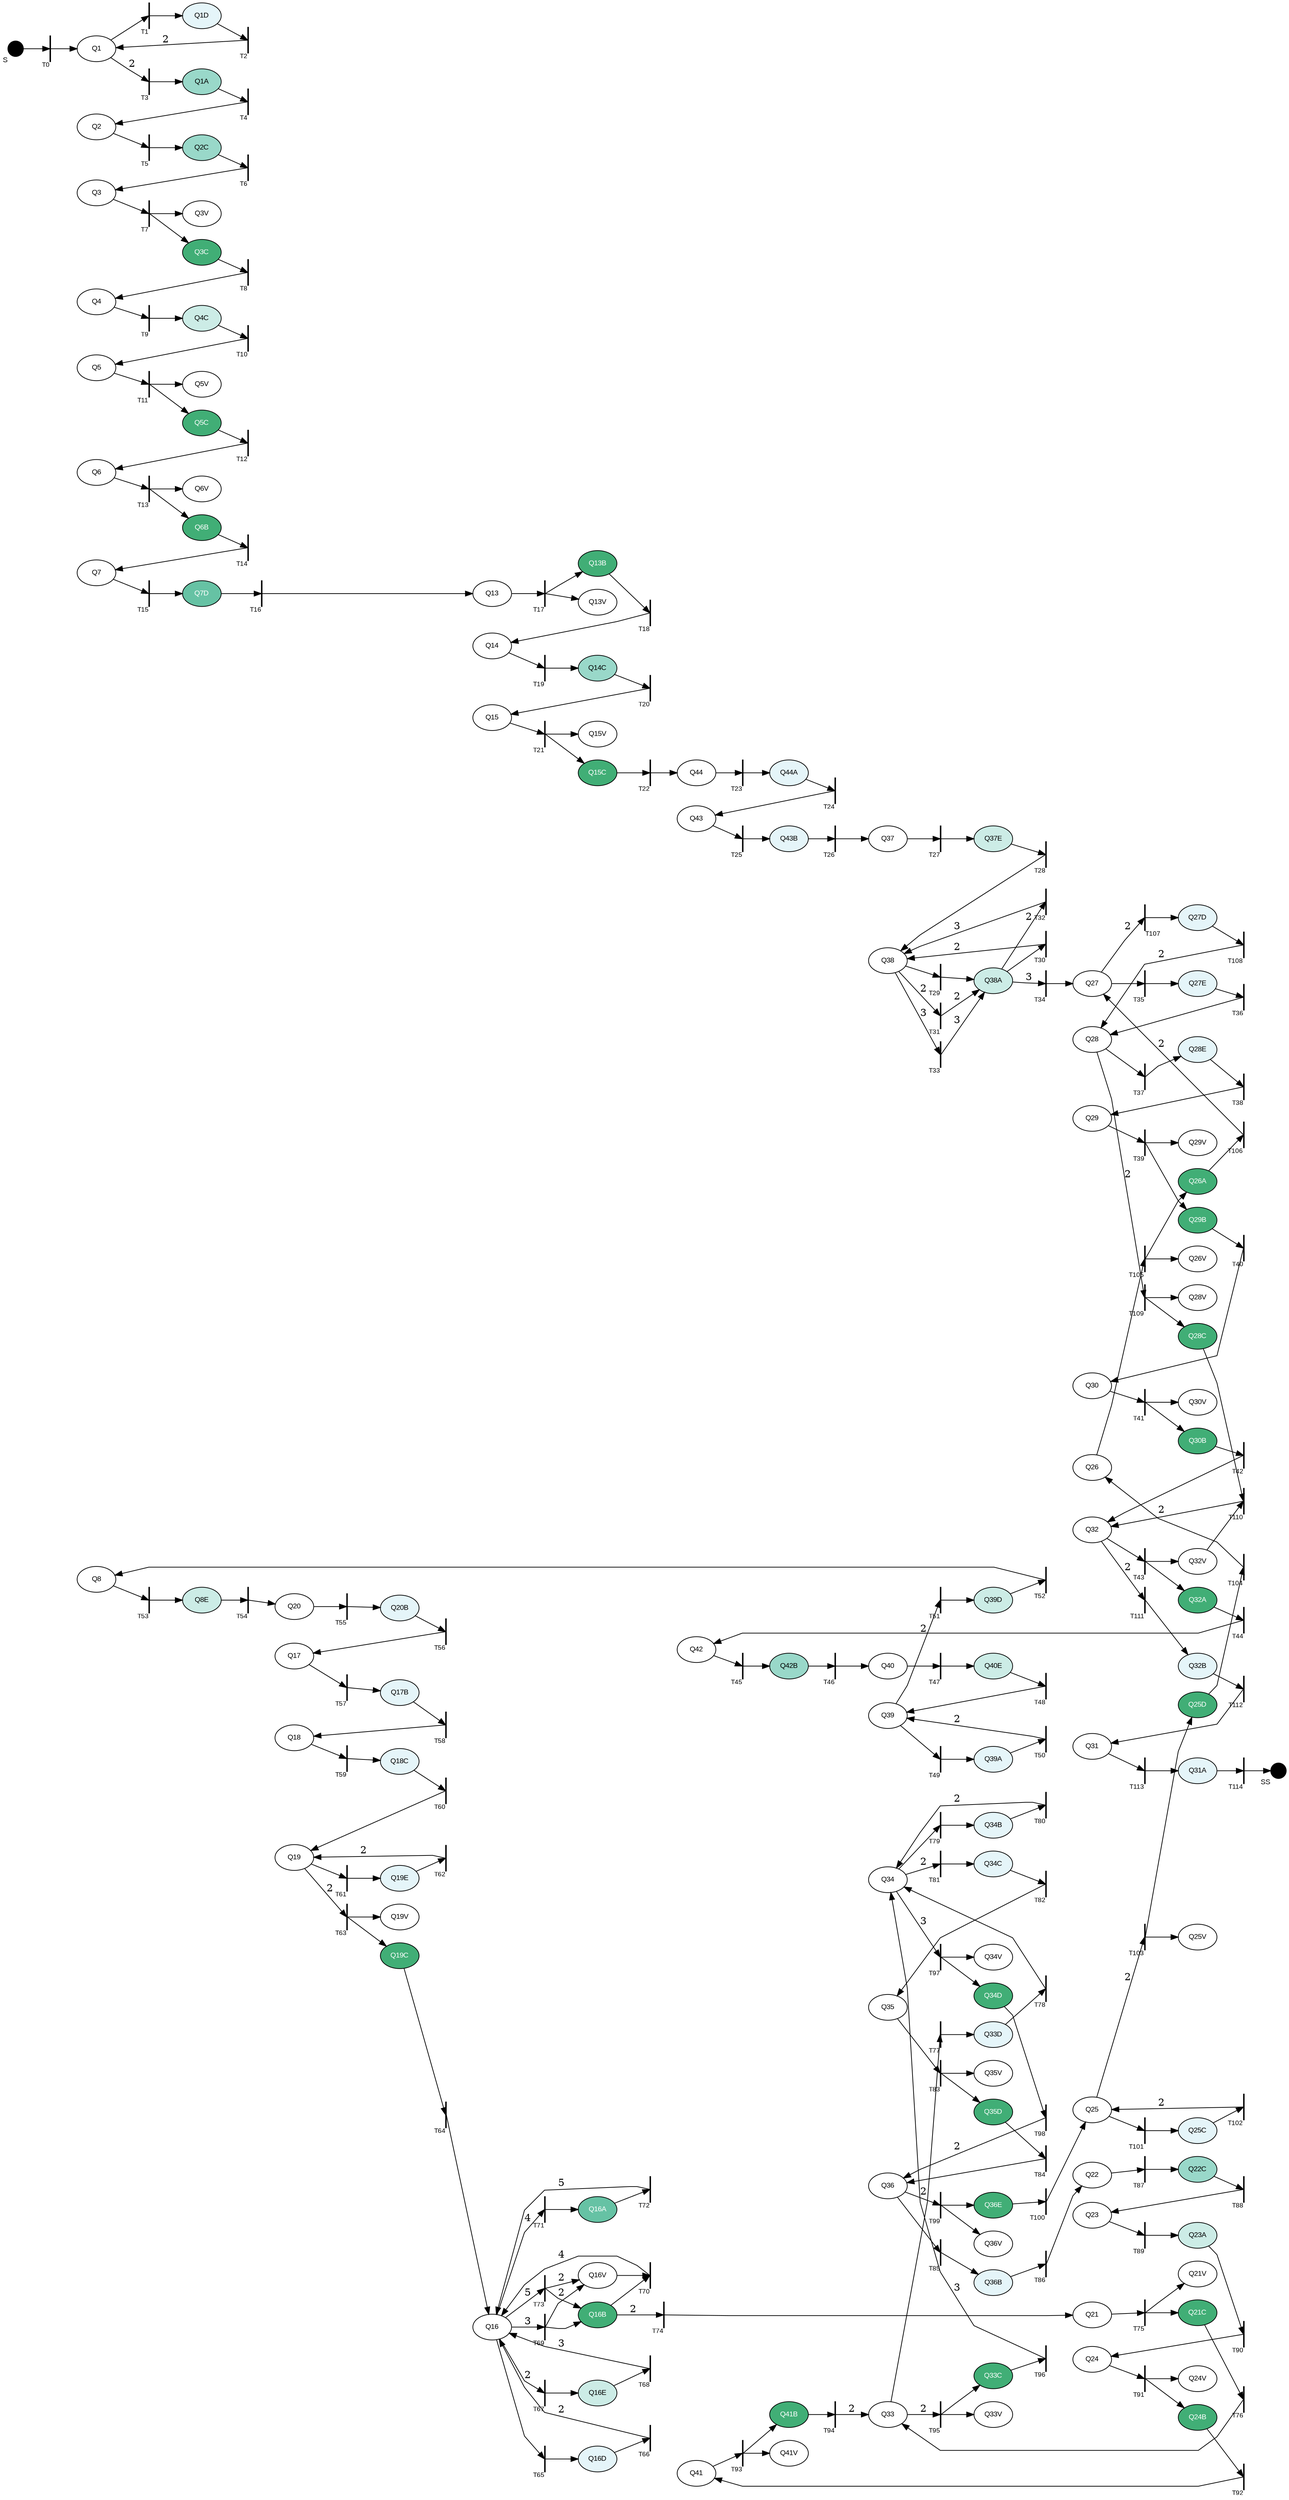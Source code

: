 digraph G { rankdir=LR; splines=polyline;
node[style=filled; fontsize=10; fontname=Arial; fontcolor=black; fillcolor=white; colorscheme=bugn9];
"S"[fillcolor=black; shape=point; width=0.3; xlabel="S";];"Q1"[colorscheme="reds5"; fillcolor=white; ]; "Q1D"[fillcolor=2; ]; "Q1A"[fillcolor=4; ]; "Q2"[colorscheme="reds5"; fillcolor=white; ]; "Q2C"[fillcolor=4; ]; "Q3"[colorscheme="reds5"; fillcolor=white; ]; "Q3C"[fillcolor=6; fontcolor=white;]; "Q4"[colorscheme="reds5"; fillcolor=white; ]; "Q4C"[fillcolor=3; ]; "Q5"[colorscheme="reds5"; fillcolor=white; ]; "Q5C"[fillcolor=6; fontcolor=white;]; "Q6"[colorscheme="reds5"; fillcolor=white; ]; "Q6B"[fillcolor=6; fontcolor=white;]; "Q7"[colorscheme="reds5"; fillcolor=white; ]; "Q7D"[fillcolor=5; fontcolor=white;]; "Q13"[colorscheme="reds5"; fillcolor=white; ]; "Q13B"[fillcolor=6; fontcolor=white;]; "Q14"[colorscheme="reds5"; fillcolor=white; ]; "Q14C"[fillcolor=4; ]; "Q15"[colorscheme="reds5"; fillcolor=white; ]; "Q15C"[fillcolor=6; fontcolor=white;]; "Q44"[colorscheme="reds5"; fillcolor=white; ]; "Q44A"[fillcolor=2; ]; "Q43"[colorscheme="reds5"; fillcolor=white; ]; "Q43B"[fillcolor=2; ]; "Q37"[colorscheme="reds5"; fillcolor=white; ]; "Q37E"[fillcolor=3; ]; "Q38"[colorscheme="reds5"; fillcolor=white; fontcolor=black;]; "Q38A"[fillcolor=3; ]; "Q27"[colorscheme="reds5"; fillcolor=white; ]; "Q27E"[fillcolor=2; ]; "Q28"[colorscheme="reds5"; fillcolor=white; ]; "Q28E"[fillcolor=2; ]; "Q29"[colorscheme="reds5"; fillcolor=white; ]; "Q29B"[fillcolor=6; fontcolor=white;]; "Q30"[colorscheme="reds5"; fillcolor=white; ]; "Q30B"[fillcolor=6; fontcolor=white;]; "Q32"[colorscheme="reds5"; fillcolor=white; ]; "Q32A"[fillcolor=6; fontcolor=white;]; "Q42"[colorscheme="reds5"; fillcolor=white; ]; "Q42B"[fillcolor=4; ]; "Q40"[colorscheme="reds5"; fillcolor=white; ]; "Q40E"[fillcolor=3; ]; "Q39"[colorscheme="reds5"; fillcolor=white; ]; "Q39A"[fillcolor=2; ]; "Q39D"[fillcolor=3; ]; "Q8"[colorscheme="reds5"; fillcolor=white; ]; "Q8E"[fillcolor=3; ]; "Q20"[colorscheme="reds5"; fillcolor=white; ]; "Q20B"[fillcolor=2; ]; "Q17"[colorscheme="reds5"; fillcolor=white; ]; "Q17B"[fillcolor=2; ]; "Q18"[colorscheme="reds5"; fillcolor=white; ]; "Q18C"[fillcolor=2; ]; "Q19"[colorscheme="reds5"; fillcolor=white; ]; "Q19E"[fillcolor=2; ]; "Q19C"[fillcolor=6; fontcolor=white;]; "Q16"[colorscheme="reds5"; fillcolor=white; fontcolor=black;]; "Q16D"[fillcolor=2; ]; "Q16E"[fillcolor=3; ]; "Q16B"[fillcolor=6; fontcolor=white;]; "Q16A"[fillcolor=5; fontcolor=white;]; "Q21"[colorscheme="reds5"; fillcolor=white; ]; "Q21C"[fillcolor=6; fontcolor=white;]; "Q33"[colorscheme="reds5"; fillcolor=white; ]; "Q33D"[fillcolor=2; ]; "Q34"[colorscheme="reds5"; fillcolor=white; fontcolor=black;]; "Q34B"[fillcolor=2; ]; "Q34C"[fillcolor=2; ]; "Q35"[colorscheme="reds5"; fillcolor=white; ]; "Q35D"[fillcolor=6; fontcolor=white;]; "Q36"[colorscheme="reds5"; fillcolor=white; ]; "Q36B"[fillcolor=2; ]; "Q22"[colorscheme="reds5"; fillcolor=white; ]; "Q22C"[fillcolor=4; ]; "Q23"[colorscheme="reds5"; fillcolor=white; ]; "Q23A"[fillcolor=3; ]; "Q24"[colorscheme="reds5"; fillcolor=white; ]; "Q24B"[fillcolor=6; fontcolor=white;]; "Q41"[colorscheme="reds5"; fillcolor=white; ]; "Q41B"[fillcolor=6; fontcolor=white;]; "Q33C"[fillcolor=6; fontcolor=white;]; "Q34D"[fillcolor=6; fontcolor=white;]; "Q36E"[fillcolor=6; fontcolor=white;]; "Q25"[colorscheme="reds5"; fillcolor=white; ]; "Q25C"[fillcolor=2; ]; "Q25D"[fillcolor=6; fontcolor=white;]; "Q26"[colorscheme="reds5"; fillcolor=white; ]; "Q26A"[fillcolor=6; fontcolor=white;]; "Q27D"[fillcolor=2; ]; "Q28C"[fillcolor=6; fontcolor=white;]; "Q32B"[fillcolor=2; ]; "Q31"[colorscheme="reds5"; fillcolor=white; ]; "Q31A"[fillcolor=2; ]; "SS"[fillcolor=black; shape=point; width=0.3; xlabel="SS";];"T0"[fillcolor=black; shape=box; label=""; width=0.01; fontsize=9; xlabel="T0"]; "T1"[fillcolor=black; shape=box; label=""; width=0.01; fontsize=9; xlabel="T1"]; "T2"[fillcolor=black; shape=box; label=""; width=0.01; fontsize=9; xlabel="T2"]; "T3"[fillcolor=black; shape=box; label=""; width=0.01; fontsize=9; xlabel="T3"]; "T4"[fillcolor=black; shape=box; label=""; width=0.01; fontsize=9; xlabel="T4"]; "T5"[fillcolor=black; shape=box; label=""; width=0.01; fontsize=9; xlabel="T5"]; "T6"[fillcolor=black; shape=box; label=""; width=0.01; fontsize=9; xlabel="T6"]; "T7"[fillcolor=black; shape=box; label=""; width=0.01; fontsize=9; xlabel="T7"]; "T8"[fillcolor=black; shape=box; label=""; width=0.01; fontsize=9; xlabel="T8"]; "T9"[fillcolor=black; shape=box; label=""; width=0.01; fontsize=9; xlabel="T9"]; "T10"[fillcolor=black; shape=box; label=""; width=0.01; fontsize=9; xlabel="T10"]; "T11"[fillcolor=black; shape=box; label=""; width=0.01; fontsize=9; xlabel="T11"]; "T12"[fillcolor=black; shape=box; label=""; width=0.01; fontsize=9; xlabel="T12"]; "T13"[fillcolor=black; shape=box; label=""; width=0.01; fontsize=9; xlabel="T13"]; "T14"[fillcolor=black; shape=box; label=""; width=0.01; fontsize=9; xlabel="T14"]; "T15"[fillcolor=black; shape=box; label=""; width=0.01; fontsize=9; xlabel="T15"]; "T16"[fillcolor=black; shape=box; label=""; width=0.01; fontsize=9; xlabel="T16"]; "T17"[fillcolor=black; shape=box; label=""; width=0.01; fontsize=9; xlabel="T17"]; "T18"[fillcolor=black; shape=box; label=""; width=0.01; fontsize=9; xlabel="T18"]; "T19"[fillcolor=black; shape=box; label=""; width=0.01; fontsize=9; xlabel="T19"]; "T20"[fillcolor=black; shape=box; label=""; width=0.01; fontsize=9; xlabel="T20"]; "T21"[fillcolor=black; shape=box; label=""; width=0.01; fontsize=9; xlabel="T21"]; "T22"[fillcolor=black; shape=box; label=""; width=0.01; fontsize=9; xlabel="T22"]; "T23"[fillcolor=black; shape=box; label=""; width=0.01; fontsize=9; xlabel="T23"]; "T24"[fillcolor=black; shape=box; label=""; width=0.01; fontsize=9; xlabel="T24"]; "T25"[fillcolor=black; shape=box; label=""; width=0.01; fontsize=9; xlabel="T25"]; "T26"[fillcolor=black; shape=box; label=""; width=0.01; fontsize=9; xlabel="T26"]; "T27"[fillcolor=black; shape=box; label=""; width=0.01; fontsize=9; xlabel="T27"]; "T28"[fillcolor=black; shape=box; label=""; width=0.01; fontsize=9; xlabel="T28"]; "T29"[fillcolor=black; shape=box; label=""; width=0.01; fontsize=9; xlabel="T29"]; "T30"[fillcolor=black; shape=box; label=""; width=0.01; fontsize=9; xlabel="T30"]; "T31"[fillcolor=black; shape=box; label=""; width=0.01; fontsize=9; xlabel="T31"]; "T32"[fillcolor=black; shape=box; label=""; width=0.01; fontsize=9; xlabel="T32"]; "T33"[fillcolor=black; shape=box; label=""; width=0.01; fontsize=9; xlabel="T33"]; "T34"[fillcolor=black; shape=box; label=""; width=0.01; fontsize=9; xlabel="T34"]; "T35"[fillcolor=black; shape=box; label=""; width=0.01; fontsize=9; xlabel="T35"]; "T36"[fillcolor=black; shape=box; label=""; width=0.01; fontsize=9; xlabel="T36"]; "T37"[fillcolor=black; shape=box; label=""; width=0.01; fontsize=9; xlabel="T37"]; "T38"[fillcolor=black; shape=box; label=""; width=0.01; fontsize=9; xlabel="T38"]; "T39"[fillcolor=black; shape=box; label=""; width=0.01; fontsize=9; xlabel="T39"]; "T40"[fillcolor=black; shape=box; label=""; width=0.01; fontsize=9; xlabel="T40"]; "T41"[fillcolor=black; shape=box; label=""; width=0.01; fontsize=9; xlabel="T41"]; "T42"[fillcolor=black; shape=box; label=""; width=0.01; fontsize=9; xlabel="T42"]; "T43"[fillcolor=black; shape=box; label=""; width=0.01; fontsize=9; xlabel="T43"]; "T44"[fillcolor=black; shape=box; label=""; width=0.01; fontsize=9; xlabel="T44"]; "T45"[fillcolor=black; shape=box; label=""; width=0.01; fontsize=9; xlabel="T45"]; "T46"[fillcolor=black; shape=box; label=""; width=0.01; fontsize=9; xlabel="T46"]; "T47"[fillcolor=black; shape=box; label=""; width=0.01; fontsize=9; xlabel="T47"]; "T48"[fillcolor=black; shape=box; label=""; width=0.01; fontsize=9; xlabel="T48"]; "T49"[fillcolor=black; shape=box; label=""; width=0.01; fontsize=9; xlabel="T49"]; "T50"[fillcolor=black; shape=box; label=""; width=0.01; fontsize=9; xlabel="T50"]; "T51"[fillcolor=black; shape=box; label=""; width=0.01; fontsize=9; xlabel="T51"]; "T52"[fillcolor=black; shape=box; label=""; width=0.01; fontsize=9; xlabel="T52"]; "T53"[fillcolor=black; shape=box; label=""; width=0.01; fontsize=9; xlabel="T53"]; "T54"[fillcolor=black; shape=box; label=""; width=0.01; fontsize=9; xlabel="T54"]; "T55"[fillcolor=black; shape=box; label=""; width=0.01; fontsize=9; xlabel="T55"]; "T56"[fillcolor=black; shape=box; label=""; width=0.01; fontsize=9; xlabel="T56"]; "T57"[fillcolor=black; shape=box; label=""; width=0.01; fontsize=9; xlabel="T57"]; "T58"[fillcolor=black; shape=box; label=""; width=0.01; fontsize=9; xlabel="T58"]; "T59"[fillcolor=black; shape=box; label=""; width=0.01; fontsize=9; xlabel="T59"]; "T60"[fillcolor=black; shape=box; label=""; width=0.01; fontsize=9; xlabel="T60"]; "T61"[fillcolor=black; shape=box; label=""; width=0.01; fontsize=9; xlabel="T61"]; "T62"[fillcolor=black; shape=box; label=""; width=0.01; fontsize=9; xlabel="T62"]; "T63"[fillcolor=black; shape=box; label=""; width=0.01; fontsize=9; xlabel="T63"]; "T64"[fillcolor=black; shape=box; label=""; width=0.01; fontsize=9; xlabel="T64"]; "T65"[fillcolor=black; shape=box; label=""; width=0.01; fontsize=9; xlabel="T65"]; "T66"[fillcolor=black; shape=box; label=""; width=0.01; fontsize=9; xlabel="T66"]; "T67"[fillcolor=black; shape=box; label=""; width=0.01; fontsize=9; xlabel="T67"]; "T68"[fillcolor=black; shape=box; label=""; width=0.01; fontsize=9; xlabel="T68"]; "T69"[fillcolor=black; shape=box; label=""; width=0.01; fontsize=9; xlabel="T69"]; "T70"[fillcolor=black; shape=box; label=""; width=0.01; fontsize=9; xlabel="T70"]; "T71"[fillcolor=black; shape=box; label=""; width=0.01; fontsize=9; xlabel="T71"]; "T72"[fillcolor=black; shape=box; label=""; width=0.01; fontsize=9; xlabel="T72"]; "T73"[fillcolor=black; shape=box; label=""; width=0.01; fontsize=9; xlabel="T73"]; "T74"[fillcolor=black; shape=box; label=""; width=0.01; fontsize=9; xlabel="T74"]; "T75"[fillcolor=black; shape=box; label=""; width=0.01; fontsize=9; xlabel="T75"]; "T76"[fillcolor=black; shape=box; label=""; width=0.01; fontsize=9; xlabel="T76"]; "T77"[fillcolor=black; shape=box; label=""; width=0.01; fontsize=9; xlabel="T77"]; "T78"[fillcolor=black; shape=box; label=""; width=0.01; fontsize=9; xlabel="T78"]; "T79"[fillcolor=black; shape=box; label=""; width=0.01; fontsize=9; xlabel="T79"]; "T80"[fillcolor=black; shape=box; label=""; width=0.01; fontsize=9; xlabel="T80"]; "T81"[fillcolor=black; shape=box; label=""; width=0.01; fontsize=9; xlabel="T81"]; "T82"[fillcolor=black; shape=box; label=""; width=0.01; fontsize=9; xlabel="T82"]; "T83"[fillcolor=black; shape=box; label=""; width=0.01; fontsize=9; xlabel="T83"]; "T84"[fillcolor=black; shape=box; label=""; width=0.01; fontsize=9; xlabel="T84"]; "T85"[fillcolor=black; shape=box; label=""; width=0.01; fontsize=9; xlabel="T85"]; "T86"[fillcolor=black; shape=box; label=""; width=0.01; fontsize=9; xlabel="T86"]; "T87"[fillcolor=black; shape=box; label=""; width=0.01; fontsize=9; xlabel="T87"]; "T88"[fillcolor=black; shape=box; label=""; width=0.01; fontsize=9; xlabel="T88"]; "T89"[fillcolor=black; shape=box; label=""; width=0.01; fontsize=9; xlabel="T89"]; "T90"[fillcolor=black; shape=box; label=""; width=0.01; fontsize=9; xlabel="T90"]; "T91"[fillcolor=black; shape=box; label=""; width=0.01; fontsize=9; xlabel="T91"]; "T92"[fillcolor=black; shape=box; label=""; width=0.01; fontsize=9; xlabel="T92"]; "T93"[fillcolor=black; shape=box; label=""; width=0.01; fontsize=9; xlabel="T93"]; "T94"[fillcolor=black; shape=box; label=""; width=0.01; fontsize=9; xlabel="T94"]; "T95"[fillcolor=black; shape=box; label=""; width=0.01; fontsize=9; xlabel="T95"]; "T96"[fillcolor=black; shape=box; label=""; width=0.01; fontsize=9; xlabel="T96"]; "T97"[fillcolor=black; shape=box; label=""; width=0.01; fontsize=9; xlabel="T97"]; "T98"[fillcolor=black; shape=box; label=""; width=0.01; fontsize=9; xlabel="T98"]; "T99"[fillcolor=black; shape=box; label=""; width=0.01; fontsize=9; xlabel="T99"]; "T100"[fillcolor=black; shape=box; label=""; width=0.01; fontsize=9; xlabel="T100"]; "T101"[fillcolor=black; shape=box; label=""; width=0.01; fontsize=9; xlabel="T101"]; "T102"[fillcolor=black; shape=box; label=""; width=0.01; fontsize=9; xlabel="T102"]; "T103"[fillcolor=black; shape=box; label=""; width=0.01; fontsize=9; xlabel="T103"]; "T104"[fillcolor=black; shape=box; label=""; width=0.01; fontsize=9; xlabel="T104"]; "T105"[fillcolor=black; shape=box; label=""; width=0.01; fontsize=9; xlabel="T105"]; "T106"[fillcolor=black; shape=box; label=""; width=0.01; fontsize=9; xlabel="T106"]; "T107"[fillcolor=black; shape=box; label=""; width=0.01; fontsize=9; xlabel="T107"]; "T108"[fillcolor=black; shape=box; label=""; width=0.01; fontsize=9; xlabel="T108"]; "T109"[fillcolor=black; shape=box; label=""; width=0.01; fontsize=9; xlabel="T109"]; "T110"[fillcolor=black; shape=box; label=""; width=0.01; fontsize=9; xlabel="T110"]; "T111"[fillcolor=black; shape=box; label=""; width=0.01; fontsize=9; xlabel="T111"]; "T112"[fillcolor=black; shape=box; label=""; width=0.01; fontsize=9; xlabel="T112"]; "T113"[fillcolor=black; shape=box; label=""; width=0.01; fontsize=9; xlabel="T113"]; "T114"[fillcolor=black; shape=box; label=""; width=0.01; fontsize=9; xlabel="T114"]; {rank=same; "Q1"; "Q2"; "Q3"; "Q4"; "Q5"; "Q6"; "Q7"; "Q8"; }{rank=same; "Q13"; "Q14"; "Q15"; "Q16"; }{rank=same; "Q44"; "Q43"; "Q42"; "Q41"; }{rank=same; "Q37"; "Q38"; "Q40"; "Q39"; }{rank=same; "Q27"; "Q28"; "Q29"; "Q30"; "Q32"; "Q25"; "Q26"; "Q31"; }{rank=same; "Q20"; "Q17"; "Q18"; "Q19"; }{rank=same; "Q21"; "Q22"; "Q23"; "Q24"; }{rank=same; "Q33"; "Q34"; "Q35"; "Q36"; }"S"->"T0" "T0"->"Q1" "Q1"->"T1" "T1"->"Q1D" "Q1D"->"T2" "T2"->"Q1"[label="2";]; "Q1"->"T3"[label="2";]; "T3"->"Q1A" "Q1A"->"T4" "T4"->"Q2" "Q2"->"T5" "T5"->"Q2C" "Q2C"->"T6" "T6"->"Q3" "Q3"->"T7" "T7"->"Q3C" "T7"->"Q3V" "Q3C"->"T8" "T8"->"Q4" "Q4"->"T9" "T9"->"Q4C" "Q4C"->"T10" "T10"->"Q5" "Q5"->"T11" "T11"->"Q5C" "T11"->"Q5V" "Q5C"->"T12" "T12"->"Q6" "Q6"->"T13" "T13"->"Q6B" "T13"->"Q6V" "Q6B"->"T14" "T14"->"Q7" "Q7"->"T15" "T15"->"Q7D" "Q7D"->"T16" "T16"->"Q13" "Q13"->"T17" "T17"->"Q13B" "T17"->"Q13V" "Q13B"->"T18" "T18"->"Q14" "Q14"->"T19" "T19"->"Q14C" "Q14C"->"T20" "T20"->"Q15" "Q15"->"T21" "T21"->"Q15C" "T21"->"Q15V" "Q15C"->"T22" "T22"->"Q44" "Q44"->"T23" "T23"->"Q44A" "Q44A"->"T24" "T24"->"Q43" "Q43"->"T25" "T25"->"Q43B" "Q43B"->"T26" "T26"->"Q37" "Q37"->"T27" "T27"->"Q37E" "Q37E"->"T28" "T28"->"Q38" "Q38"->"T29" "T29"->"Q38A" "Q38A"->"T30" "T30"->"Q38"[label="2";]; "Q38"->"T31"[label="2";]; "T31"->"Q38A"[label="2";]; "Q38A"->"T32"[label="2";]; "T32"->"Q38"[label="3";]; "Q38"->"T33"[label="3";]; "T33"->"Q38A"[label="3";]; "Q38A"->"T34"[label="3";]; "T34"->"Q27" "Q27"->"T35" "T35"->"Q27E" "Q27E"->"T36" "T36"->"Q28" "Q28"->"T37" "T37"->"Q28E" "Q28E"->"T38" "T38"->"Q29" "Q29"->"T39" "T39"->"Q29B" "T39"->"Q29V" "Q29B"->"T40" "T40"->"Q30" "Q30"->"T41" "T41"->"Q30B" "T41"->"Q30V" "Q30B"->"T42" "T42"->"Q32" "Q32"->"T43" "T43"->"Q32A" "T43"->"Q32V" "Q32A"->"T44" "T44"->"Q42" "Q42"->"T45" "T45"->"Q42B" "Q42B"->"T46" "T46"->"Q40" "Q40"->"T47" "T47"->"Q40E" "Q40E"->"T48" "T48"->"Q39" "Q39"->"T49" "T49"->"Q39A" "Q39A"->"T50" "T50"->"Q39"[label="2";]; "Q39"->"T51"[label="2";]; "T51"->"Q39D" "Q39D"->"T52" "T52"->"Q8" "Q8"->"T53" "T53"->"Q8E" "Q8E"->"T54" "T54"->"Q20" "Q20"->"T55" "T55"->"Q20B" "Q20B"->"T56" "T56"->"Q17" "Q17"->"T57" "T57"->"Q17B" "Q17B"->"T58" "T58"->"Q18" "Q18"->"T59" "T59"->"Q18C" "Q18C"->"T60" "T60"->"Q19" "Q19"->"T61" "T61"->"Q19E" "Q19E"->"T62" "T62"->"Q19"[label="2";]; "Q19"->"T63"[label="2";]; "T63"->"Q19C" "T63"->"Q19V" "Q19C"->"T64" "T64"->"Q16" "Q16"->"T65" "T65"->"Q16D" "Q16D"->"T66" "T66"->"Q16"[label="2";]; "Q16"->"T67"[label="2";]; "T67"->"Q16E" "Q16E"->"T68" "T68"->"Q16"[label="3";]; "Q16"->"T69"[label="3";]; "T69"->"Q16B" "T69"->"Q16V" "Q16B"->"T70" "Q16V"->"T70" "T70"->"Q16"[label="4";]; "Q16"->"T71"[label="4";]; "T71"->"Q16A" "Q16A"->"T72" "T72"->"Q16"[label="5";]; "Q16"->"T73"[label="5";]; "T73"->"Q16B"[label="2";]; "T73"->"Q16V"[label="2";]; "Q16B"->"T74"[label="2";]; "T74"->"Q21" "Q21"->"T75" "T75"->"Q21C" "T75"->"Q21V" "Q21C"->"T76" "T76"->"Q33" "Q33"->"T77" "T77"->"Q33D" "Q33D"->"T78" "T78"->"Q34" "Q34"->"T79" "T79"->"Q34B" "Q34B"->"T80" "T80"->"Q34"[label="2";]; "Q34"->"T81"[label="2";]; "T81"->"Q34C" "Q34C"->"T82" "T82"->"Q35" "Q35"->"T83" "T83"->"Q35D" "T83"->"Q35V" "Q35D"->"T84" "T84"->"Q36" "Q36"->"T85" "T85"->"Q36B" "Q36B"->"T86" "T86"->"Q22" "Q22"->"T87" "T87"->"Q22C" "Q22C"->"T88" "T88"->"Q23" "Q23"->"T89" "T89"->"Q23A" "Q23A"->"T90" "T90"->"Q24" "Q24"->"T91" "T91"->"Q24B" "T91"->"Q24V" "Q24B"->"T92" "T92"->"Q41" "Q41"->"T93" "T93"->"Q41B" "T93"->"Q41V" "Q41B"->"T94" "T94"->"Q33"[label="2";]; "Q33"->"T95"[label="2";]; "T95"->"Q33C" "T95"->"Q33V" "Q33C"->"T96" "T96"->"Q34"[label="3";]; "Q34"->"T97"[label="3";]; "T97"->"Q34D" "T97"->"Q34V" "Q34D"->"T98" "T98"->"Q36"[label="2";]; "Q36"->"T99"[label="2";]; "T99"->"Q36E" "T99"->"Q36V" "Q36E"->"T100" "T100"->"Q25" "Q25"->"T101" "T101"->"Q25C" "Q25C"->"T102" "T102"->"Q25"[label="2";]; "Q25"->"T103"[label="2";]; "T103"->"Q25D" "T103"->"Q25V" "Q25D"->"T104" "T104"->"Q26" "Q26"->"T105" "T105"->"Q26A" "T105"->"Q26V" "Q26A"->"T106" "T106"->"Q27"[label="2";]; "Q27"->"T107"[label="2";]; "T107"->"Q27D" "Q27D"->"T108" "T108"->"Q28"[label="2";]; "Q28"->"T109"[label="2";]; "T109"->"Q28C" "T109"->"Q28V" "Q28C"->"T110" "Q32V"->"T110" "T110"->"Q32"[label="2";]; "Q32"->"T111"[label="2";]; "T111"->"Q32B" "Q32B"->"T112" "T112"->"Q31" "Q31"->"T113" "T113"->"Q31A" "Q31A"->"T114" "T114"->"SS" }